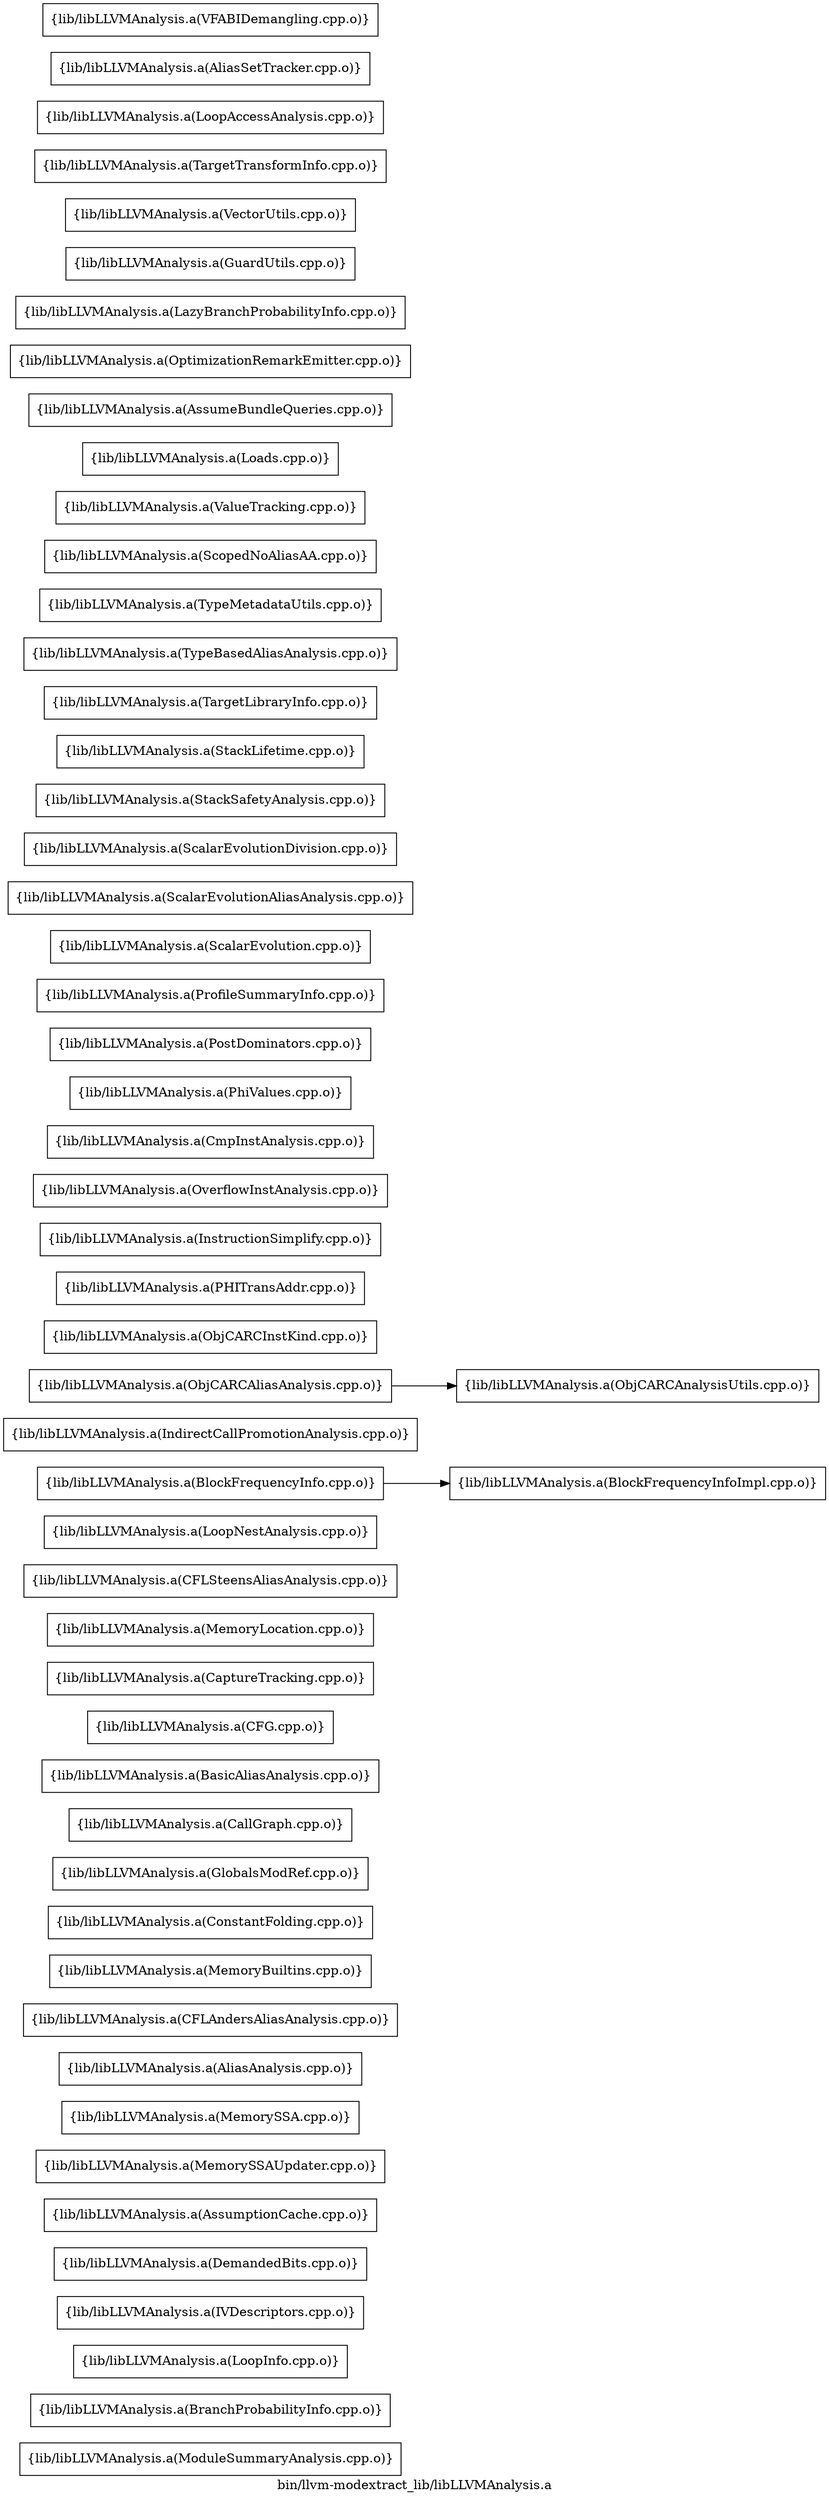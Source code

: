 digraph "bin/llvm-modextract_lib/libLLVMAnalysis.a" {
	label="bin/llvm-modextract_lib/libLLVMAnalysis.a";
	rankdir=LR;

	Node0x55af97344688 [shape=record,shape=box,group=0,label="{lib/libLLVMAnalysis.a(ModuleSummaryAnalysis.cpp.o)}"];
	Node0x55af97343a58 [shape=record,shape=box,group=0,label="{lib/libLLVMAnalysis.a(BranchProbabilityInfo.cpp.o)}"];
	Node0x55af97344318 [shape=record,shape=box,group=0,label="{lib/libLLVMAnalysis.a(LoopInfo.cpp.o)}"];
	Node0x55af9734b028 [shape=record,shape=box,group=0,label="{lib/libLLVMAnalysis.a(IVDescriptors.cpp.o)}"];
	Node0x55af97349f98 [shape=record,shape=box,group=0,label="{lib/libLLVMAnalysis.a(DemandedBits.cpp.o)}"];
	Node0x55af9734bf28 [shape=record,shape=box,group=0,label="{lib/libLLVMAnalysis.a(AssumptionCache.cpp.o)}"];
	Node0x55af9734adf8 [shape=record,shape=box,group=0,label="{lib/libLLVMAnalysis.a(MemorySSAUpdater.cpp.o)}"];
	Node0x55af9734a128 [shape=record,shape=box,group=0,label="{lib/libLLVMAnalysis.a(MemorySSA.cpp.o)}"];
	Node0x55af9734a678 [shape=record,shape=box,group=0,label="{lib/libLLVMAnalysis.a(AliasAnalysis.cpp.o)}"];
	Node0x55af97349958 [shape=record,shape=box,group=0,label="{lib/libLLVMAnalysis.a(CFLAndersAliasAnalysis.cpp.o)}"];
	Node0x55af97348058 [shape=record,shape=box,group=0,label="{lib/libLLVMAnalysis.a(MemoryBuiltins.cpp.o)}"];
	Node0x55af973489b8 [shape=record,shape=box,group=0,label="{lib/libLLVMAnalysis.a(ConstantFolding.cpp.o)}"];
	Node0x55af97346c58 [shape=record,shape=box,group=0,label="{lib/libLLVMAnalysis.a(GlobalsModRef.cpp.o)}"];
	Node0x55af97346488 [shape=record,shape=box,group=0,label="{lib/libLLVMAnalysis.a(CallGraph.cpp.o)}"];
	Node0x55af9734b528 [shape=record,shape=box,group=0,label="{lib/libLLVMAnalysis.a(BasicAliasAnalysis.cpp.o)}"];
	Node0x55af9734bcf8 [shape=record,shape=box,group=0,label="{lib/libLLVMAnalysis.a(CFG.cpp.o)}"];
	Node0x55af97342b58 [shape=record,shape=box,group=0,label="{lib/libLLVMAnalysis.a(CaptureTracking.cpp.o)}"];
	Node0x55af97343918 [shape=record,shape=box,group=0,label="{lib/libLLVMAnalysis.a(MemoryLocation.cpp.o)}"];
	Node0x55af97343008 [shape=record,shape=box,group=0,label="{lib/libLLVMAnalysis.a(CFLSteensAliasAnalysis.cpp.o)}"];
	Node0x55af97344cc8 [shape=record,shape=box,group=0,label="{lib/libLLVMAnalysis.a(LoopNestAnalysis.cpp.o)}"];
	Node0x55af97345038 [shape=record,shape=box,group=0,label="{lib/libLLVMAnalysis.a(BlockFrequencyInfo.cpp.o)}"];
	Node0x55af97345038 -> Node0x55af97345f88;
	Node0x55af97345f88 [shape=record,shape=box,group=0,label="{lib/libLLVMAnalysis.a(BlockFrequencyInfoImpl.cpp.o)}"];
	Node0x55af9734c518 [shape=record,shape=box,group=0,label="{lib/libLLVMAnalysis.a(IndirectCallPromotionAnalysis.cpp.o)}"];
	Node0x55af9734be38 [shape=record,shape=box,group=0,label="{lib/libLLVMAnalysis.a(ObjCARCAliasAnalysis.cpp.o)}"];
	Node0x55af9734be38 -> Node0x55af9734a2b8;
	Node0x55af9734a2b8 [shape=record,shape=box,group=0,label="{lib/libLLVMAnalysis.a(ObjCARCAnalysisUtils.cpp.o)}"];
	Node0x55af9734aee8 [shape=record,shape=box,group=0,label="{lib/libLLVMAnalysis.a(ObjCARCInstKind.cpp.o)}"];
	Node0x55af97349368 [shape=record,shape=box,group=0,label="{lib/libLLVMAnalysis.a(PHITransAddr.cpp.o)}"];
	Node0x55af97348b98 [shape=record,shape=box,group=0,label="{lib/libLLVMAnalysis.a(InstructionSimplify.cpp.o)}"];
	Node0x55af97349778 [shape=record,shape=box,group=0,label="{lib/libLLVMAnalysis.a(OverflowInstAnalysis.cpp.o)}"];
	Node0x55af97347c98 [shape=record,shape=box,group=0,label="{lib/libLLVMAnalysis.a(CmpInstAnalysis.cpp.o)}"];
	Node0x55af97347608 [shape=record,shape=box,group=0,label="{lib/libLLVMAnalysis.a(PhiValues.cpp.o)}"];
	Node0x55af97348288 [shape=record,shape=box,group=0,label="{lib/libLLVMAnalysis.a(PostDominators.cpp.o)}"];
	Node0x55af9734ac68 [shape=record,shape=box,group=0,label="{lib/libLLVMAnalysis.a(ProfileSummaryInfo.cpp.o)}"];
	Node0x55af9734ae98 [shape=record,shape=box,group=0,label="{lib/libLLVMAnalysis.a(ScalarEvolution.cpp.o)}"];
	Node0x55af9734a768 [shape=record,shape=box,group=0,label="{lib/libLLVMAnalysis.a(ScalarEvolutionAliasAnalysis.cpp.o)}"];
	Node0x55af9734bd98 [shape=record,shape=box,group=0,label="{lib/libLLVMAnalysis.a(ScalarEvolutionDivision.cpp.o)}"];
	Node0x55af9734c108 [shape=record,shape=box,group=0,label="{lib/libLLVMAnalysis.a(StackSafetyAnalysis.cpp.o)}"];
	Node0x55af9734b988 [shape=record,shape=box,group=0,label="{lib/libLLVMAnalysis.a(StackLifetime.cpp.o)}"];
	Node0x55af973439b8 [shape=record,shape=box,group=0,label="{lib/libLLVMAnalysis.a(TargetLibraryInfo.cpp.o)}"];
	Node0x55af97342c48 [shape=record,shape=box,group=0,label="{lib/libLLVMAnalysis.a(TypeBasedAliasAnalysis.cpp.o)}"];
	Node0x55af97342928 [shape=record,shape=box,group=0,label="{lib/libLLVMAnalysis.a(TypeMetadataUtils.cpp.o)}"];
	Node0x55af973443b8 [shape=record,shape=box,group=0,label="{lib/libLLVMAnalysis.a(ScopedNoAliasAA.cpp.o)}"];
	Node0x55af973441d8 [shape=record,shape=box,group=0,label="{lib/libLLVMAnalysis.a(ValueTracking.cpp.o)}"];
	Node0x55af9734a3f8 [shape=record,shape=box,group=0,label="{lib/libLLVMAnalysis.a(Loads.cpp.o)}"];
	Node0x55af97349728 [shape=record,shape=box,group=0,label="{lib/libLLVMAnalysis.a(AssumeBundleQueries.cpp.o)}"];
	Node0x55af97349188 [shape=record,shape=box,group=0,label="{lib/libLLVMAnalysis.a(OptimizationRemarkEmitter.cpp.o)}"];
	Node0x55af973479c8 [shape=record,shape=box,group=0,label="{lib/libLLVMAnalysis.a(LazyBranchProbabilityInfo.cpp.o)}"];
	Node0x55af97346e88 [shape=record,shape=box,group=0,label="{lib/libLLVMAnalysis.a(GuardUtils.cpp.o)}"];
	Node0x55af973471a8 [shape=record,shape=box,group=0,label="{lib/libLLVMAnalysis.a(VectorUtils.cpp.o)}"];
	Node0x55af97346578 [shape=record,shape=box,group=0,label="{lib/libLLVMAnalysis.a(TargetTransformInfo.cpp.o)}"];
	Node0x55af97345b78 [shape=record,shape=box,group=0,label="{lib/libLLVMAnalysis.a(LoopAccessAnalysis.cpp.o)}"];
	Node0x55af97345f38 [shape=record,shape=box,group=0,label="{lib/libLLVMAnalysis.a(AliasSetTracker.cpp.o)}"];
	Node0x55af97346d48 [shape=record,shape=box,group=0,label="{lib/libLLVMAnalysis.a(VFABIDemangling.cpp.o)}"];
}
